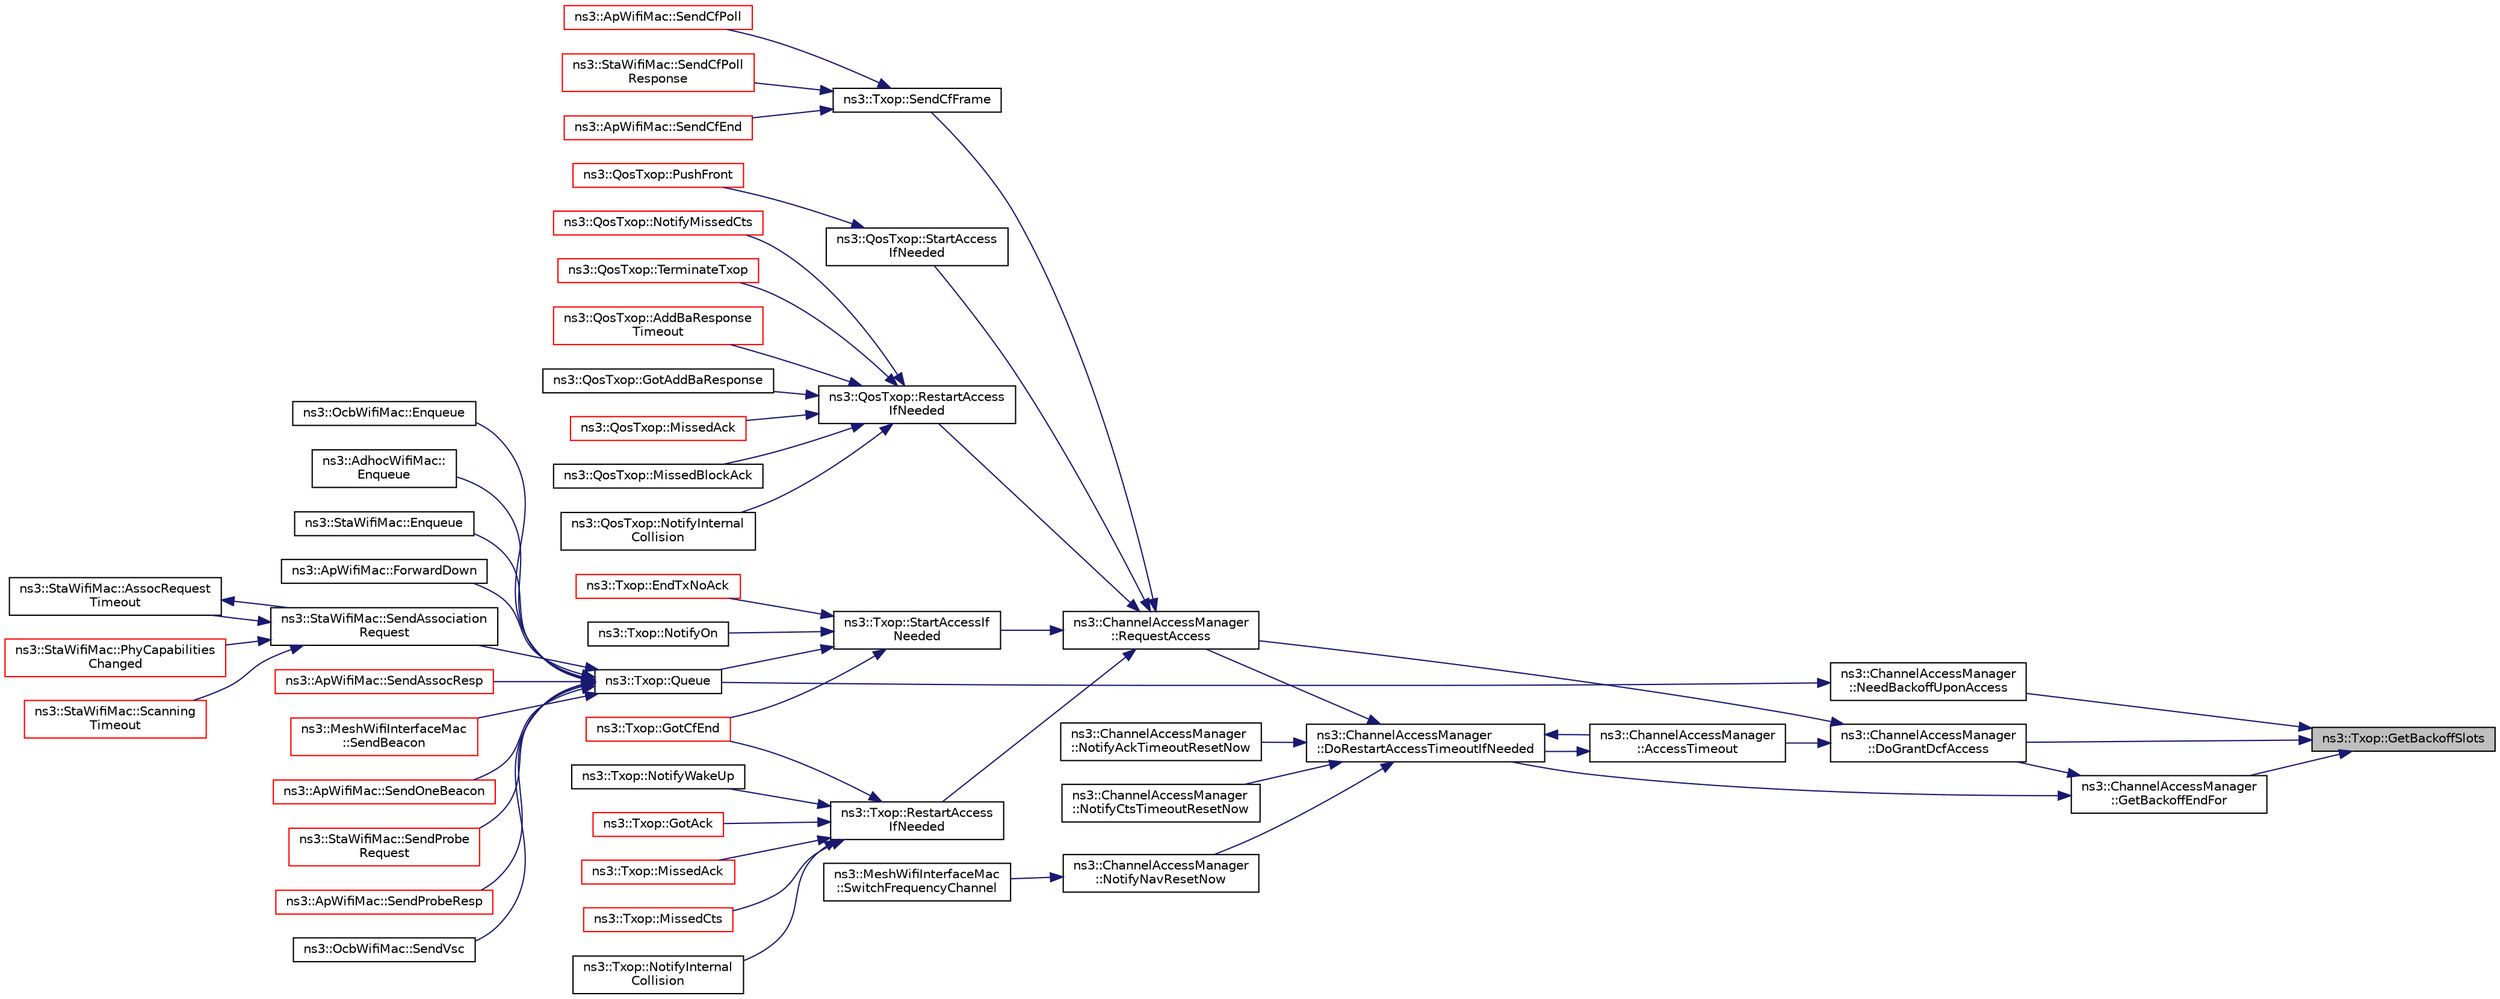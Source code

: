 digraph "ns3::Txop::GetBackoffSlots"
{
 // LATEX_PDF_SIZE
  edge [fontname="Helvetica",fontsize="10",labelfontname="Helvetica",labelfontsize="10"];
  node [fontname="Helvetica",fontsize="10",shape=record];
  rankdir="RL";
  Node1 [label="ns3::Txop::GetBackoffSlots",height=0.2,width=0.4,color="black", fillcolor="grey75", style="filled", fontcolor="black",tooltip="Return the current number of backoff slots."];
  Node1 -> Node2 [dir="back",color="midnightblue",fontsize="10",style="solid",fontname="Helvetica"];
  Node2 [label="ns3::ChannelAccessManager\l::DoGrantDcfAccess",height=0.2,width=0.4,color="black", fillcolor="white", style="filled",URL="$classns3_1_1_channel_access_manager.html#ab456b95950fd1381ed14c4f7289b997e",tooltip="Grant access to Txop using DCF/EDCF contention rules."];
  Node2 -> Node3 [dir="back",color="midnightblue",fontsize="10",style="solid",fontname="Helvetica"];
  Node3 [label="ns3::ChannelAccessManager\l::AccessTimeout",height=0.2,width=0.4,color="black", fillcolor="white", style="filled",URL="$classns3_1_1_channel_access_manager.html#a0b155956cb94bba762d15d54cc1fe7ca",tooltip="Called when access timeout should occur (e.g."];
  Node3 -> Node4 [dir="back",color="midnightblue",fontsize="10",style="solid",fontname="Helvetica"];
  Node4 [label="ns3::ChannelAccessManager\l::DoRestartAccessTimeoutIfNeeded",height=0.2,width=0.4,color="black", fillcolor="white", style="filled",URL="$classns3_1_1_channel_access_manager.html#a4197521f9ff8b1a70f837ed87e8737e3",tooltip=" "];
  Node4 -> Node3 [dir="back",color="midnightblue",fontsize="10",style="solid",fontname="Helvetica"];
  Node4 -> Node5 [dir="back",color="midnightblue",fontsize="10",style="solid",fontname="Helvetica"];
  Node5 [label="ns3::ChannelAccessManager\l::NotifyAckTimeoutResetNow",height=0.2,width=0.4,color="black", fillcolor="white", style="filled",URL="$classns3_1_1_channel_access_manager.html#ad6ada9e298f4ba088d5761960dad307b",tooltip="Notify that ack timer has reset."];
  Node4 -> Node6 [dir="back",color="midnightblue",fontsize="10",style="solid",fontname="Helvetica"];
  Node6 [label="ns3::ChannelAccessManager\l::NotifyCtsTimeoutResetNow",height=0.2,width=0.4,color="black", fillcolor="white", style="filled",URL="$classns3_1_1_channel_access_manager.html#a34d6b5afc6410e08275fa93817d00f25",tooltip="Notify that CTS timer has reset."];
  Node4 -> Node7 [dir="back",color="midnightblue",fontsize="10",style="solid",fontname="Helvetica"];
  Node7 [label="ns3::ChannelAccessManager\l::NotifyNavResetNow",height=0.2,width=0.4,color="black", fillcolor="white", style="filled",URL="$classns3_1_1_channel_access_manager.html#ad718d29686e51027419769b3735e5dd4",tooltip=" "];
  Node7 -> Node8 [dir="back",color="midnightblue",fontsize="10",style="solid",fontname="Helvetica"];
  Node8 [label="ns3::MeshWifiInterfaceMac\l::SwitchFrequencyChannel",height=0.2,width=0.4,color="black", fillcolor="white", style="filled",URL="$classns3_1_1_mesh_wifi_interface_mac.html#a2d850463970dd7f6d477dd0ecf615e2b",tooltip="Switch frequency channel."];
  Node4 -> Node9 [dir="back",color="midnightblue",fontsize="10",style="solid",fontname="Helvetica"];
  Node9 [label="ns3::ChannelAccessManager\l::RequestAccess",height=0.2,width=0.4,color="black", fillcolor="white", style="filled",URL="$classns3_1_1_channel_access_manager.html#abb772d23a9ee81e9b6ce46b3aefc67a8",tooltip=" "];
  Node9 -> Node10 [dir="back",color="midnightblue",fontsize="10",style="solid",fontname="Helvetica"];
  Node10 [label="ns3::QosTxop::RestartAccess\lIfNeeded",height=0.2,width=0.4,color="black", fillcolor="white", style="filled",URL="$classns3_1_1_qos_txop.html#a3d5d94d486873862978c1fde6e295422",tooltip="Restart access request if needed."];
  Node10 -> Node11 [dir="back",color="midnightblue",fontsize="10",style="solid",fontname="Helvetica"];
  Node11 [label="ns3::QosTxop::AddBaResponse\lTimeout",height=0.2,width=0.4,color="red", fillcolor="white", style="filled",URL="$classns3_1_1_qos_txop.html#a30f5c2af1b50e6ee48771de46cd8033f",tooltip="Callback when ADDBA response is not received after timeout."];
  Node10 -> Node13 [dir="back",color="midnightblue",fontsize="10",style="solid",fontname="Helvetica"];
  Node13 [label="ns3::QosTxop::GotAddBaResponse",height=0.2,width=0.4,color="black", fillcolor="white", style="filled",URL="$classns3_1_1_qos_txop.html#ac9eb0a34c5182eecd976e4b0b6b69c2f",tooltip="Event handler when an ADDBA response is received."];
  Node10 -> Node14 [dir="back",color="midnightblue",fontsize="10",style="solid",fontname="Helvetica"];
  Node14 [label="ns3::QosTxop::MissedAck",height=0.2,width=0.4,color="red", fillcolor="white", style="filled",URL="$classns3_1_1_qos_txop.html#aefd7967703c6f16501599e943f94298b",tooltip="Event handler when an Ack is missed."];
  Node10 -> Node16 [dir="back",color="midnightblue",fontsize="10",style="solid",fontname="Helvetica"];
  Node16 [label="ns3::QosTxop::MissedBlockAck",height=0.2,width=0.4,color="black", fillcolor="white", style="filled",URL="$classns3_1_1_qos_txop.html#a53f04ba906e1b7c99f35eafbb11d4479",tooltip="Event handler when a BlockAck timeout has occurred."];
  Node10 -> Node17 [dir="back",color="midnightblue",fontsize="10",style="solid",fontname="Helvetica"];
  Node17 [label="ns3::QosTxop::NotifyInternal\lCollision",height=0.2,width=0.4,color="black", fillcolor="white", style="filled",URL="$classns3_1_1_qos_txop.html#a89bd16f2271d51bb1ddafb339b07f54a",tooltip="Notify the Txop that internal collision has occurred."];
  Node10 -> Node18 [dir="back",color="midnightblue",fontsize="10",style="solid",fontname="Helvetica"];
  Node18 [label="ns3::QosTxop::NotifyMissedCts",height=0.2,width=0.4,color="red", fillcolor="white", style="filled",URL="$classns3_1_1_qos_txop.html#a0b82aec30711d3b4fb94d164388ecf9c",tooltip="Event handler when a CTS timeout has occurred."];
  Node10 -> Node26 [dir="back",color="midnightblue",fontsize="10",style="solid",fontname="Helvetica"];
  Node26 [label="ns3::QosTxop::TerminateTxop",height=0.2,width=0.4,color="red", fillcolor="white", style="filled",URL="$classns3_1_1_qos_txop.html#a376a2de891a03e243c56c6af5544c6ae",tooltip="Update backoff and restart access if needed."];
  Node9 -> Node29 [dir="back",color="midnightblue",fontsize="10",style="solid",fontname="Helvetica"];
  Node29 [label="ns3::Txop::RestartAccess\lIfNeeded",height=0.2,width=0.4,color="black", fillcolor="white", style="filled",URL="$classns3_1_1_txop.html#a734dc1c8f48818cb6896f9d7cbe90160",tooltip="Restart access request if needed."];
  Node29 -> Node30 [dir="back",color="midnightblue",fontsize="10",style="solid",fontname="Helvetica"];
  Node30 [label="ns3::Txop::GotAck",height=0.2,width=0.4,color="red", fillcolor="white", style="filled",URL="$classns3_1_1_txop.html#acd1bb8b45e7a39cfc7e1e710dc514b3e",tooltip="Event handler when an Ack is received."];
  Node29 -> Node33 [dir="back",color="midnightblue",fontsize="10",style="solid",fontname="Helvetica"];
  Node33 [label="ns3::Txop::GotCfEnd",height=0.2,width=0.4,color="red", fillcolor="white", style="filled",URL="$classns3_1_1_txop.html#a1b21acbf674cd1a9f56c0b8d79454d26",tooltip="Event handler when a CF-END frame is received."];
  Node29 -> Node34 [dir="back",color="midnightblue",fontsize="10",style="solid",fontname="Helvetica"];
  Node34 [label="ns3::Txop::MissedAck",height=0.2,width=0.4,color="red", fillcolor="white", style="filled",URL="$classns3_1_1_txop.html#a76ed6b61366d7c6797a6910d8ad4eaa5",tooltip="Event handler when an Ack is missed."];
  Node29 -> Node44 [dir="back",color="midnightblue",fontsize="10",style="solid",fontname="Helvetica"];
  Node44 [label="ns3::Txop::MissedCts",height=0.2,width=0.4,color="red", fillcolor="white", style="filled",URL="$classns3_1_1_txop.html#ae969e1203237fc063ed27d2a23a1e773",tooltip="Event handler when a CTS timeout has occurred."];
  Node29 -> Node45 [dir="back",color="midnightblue",fontsize="10",style="solid",fontname="Helvetica"];
  Node45 [label="ns3::Txop::NotifyInternal\lCollision",height=0.2,width=0.4,color="black", fillcolor="white", style="filled",URL="$classns3_1_1_txop.html#a5f57aacdbc9384e3afc186af80fb4e4b",tooltip="Notify the Txop that internal collision has occurred."];
  Node29 -> Node46 [dir="back",color="midnightblue",fontsize="10",style="solid",fontname="Helvetica"];
  Node46 [label="ns3::Txop::NotifyWakeUp",height=0.2,width=0.4,color="black", fillcolor="white", style="filled",URL="$classns3_1_1_txop.html#ad45de332e5e3d828339f546e1be68018",tooltip="When wake up operation occurs, channel access will be restarted."];
  Node9 -> Node47 [dir="back",color="midnightblue",fontsize="10",style="solid",fontname="Helvetica"];
  Node47 [label="ns3::Txop::SendCfFrame",height=0.2,width=0.4,color="black", fillcolor="white", style="filled",URL="$classns3_1_1_txop.html#a9bd5d9353a092b4cfe7896451fb768d6",tooltip="Sends CF frame to STA with address addr."];
  Node47 -> Node48 [dir="back",color="midnightblue",fontsize="10",style="solid",fontname="Helvetica"];
  Node48 [label="ns3::ApWifiMac::SendCfEnd",height=0.2,width=0.4,color="red", fillcolor="white", style="filled",URL="$classns3_1_1_ap_wifi_mac.html#af00f4ecc30b8f864b9fd3ffc88e1694a",tooltip="Send a CF-End packet."];
  Node47 -> Node53 [dir="back",color="midnightblue",fontsize="10",style="solid",fontname="Helvetica"];
  Node53 [label="ns3::ApWifiMac::SendCfPoll",height=0.2,width=0.4,color="red", fillcolor="white", style="filled",URL="$classns3_1_1_ap_wifi_mac.html#a221026de06881ae5e6708884ca77ebcd",tooltip="Send a CF-Poll packet to the next polling STA."];
  Node47 -> Node54 [dir="back",color="midnightblue",fontsize="10",style="solid",fontname="Helvetica"];
  Node54 [label="ns3::StaWifiMac::SendCfPoll\lResponse",height=0.2,width=0.4,color="red", fillcolor="white", style="filled",URL="$classns3_1_1_sta_wifi_mac.html#a8592d07158ef04a73d9bfd8e655d04f3",tooltip="Forward a CF-Poll response packet to the CFP queue."];
  Node9 -> Node56 [dir="back",color="midnightblue",fontsize="10",style="solid",fontname="Helvetica"];
  Node56 [label="ns3::QosTxop::StartAccess\lIfNeeded",height=0.2,width=0.4,color="black", fillcolor="white", style="filled",URL="$classns3_1_1_qos_txop.html#a31afaa3f2374697d39987905d5127868",tooltip="Request access from Txop if needed."];
  Node56 -> Node57 [dir="back",color="midnightblue",fontsize="10",style="solid",fontname="Helvetica"];
  Node57 [label="ns3::QosTxop::PushFront",height=0.2,width=0.4,color="red", fillcolor="white", style="filled",URL="$classns3_1_1_qos_txop.html#a9fc6dae18ae52d714c301e586afa1220",tooltip=" "];
  Node9 -> Node64 [dir="back",color="midnightblue",fontsize="10",style="solid",fontname="Helvetica"];
  Node64 [label="ns3::Txop::StartAccessIf\lNeeded",height=0.2,width=0.4,color="black", fillcolor="white", style="filled",URL="$classns3_1_1_txop.html#afd99f40351a5b67181f14008d0751075",tooltip="Request access from Txop if needed."];
  Node64 -> Node65 [dir="back",color="midnightblue",fontsize="10",style="solid",fontname="Helvetica"];
  Node65 [label="ns3::Txop::EndTxNoAck",height=0.2,width=0.4,color="red", fillcolor="white", style="filled",URL="$classns3_1_1_txop.html#a21fbf608df4c1b90a2004e916c0665e5",tooltip="Event handler when a transmission that does not require an Ack has completed."];
  Node64 -> Node33 [dir="back",color="midnightblue",fontsize="10",style="solid",fontname="Helvetica"];
  Node64 -> Node67 [dir="back",color="midnightblue",fontsize="10",style="solid",fontname="Helvetica"];
  Node67 [label="ns3::Txop::NotifyOn",height=0.2,width=0.4,color="black", fillcolor="white", style="filled",URL="$classns3_1_1_txop.html#a6d5234506eb769756cfe98e3307a278f",tooltip="When on operation occurs, channel access will be started."];
  Node64 -> Node68 [dir="back",color="midnightblue",fontsize="10",style="solid",fontname="Helvetica"];
  Node68 [label="ns3::Txop::Queue",height=0.2,width=0.4,color="black", fillcolor="white", style="filled",URL="$classns3_1_1_txop.html#ae0a0bbafaed367559bce8c10c184666f",tooltip=" "];
  Node68 -> Node69 [dir="back",color="midnightblue",fontsize="10",style="solid",fontname="Helvetica"];
  Node69 [label="ns3::OcbWifiMac::Enqueue",height=0.2,width=0.4,color="black", fillcolor="white", style="filled",URL="$classns3_1_1_ocb_wifi_mac.html#a8bff620142abd07f3a1f7410f26502b7",tooltip=" "];
  Node68 -> Node70 [dir="back",color="midnightblue",fontsize="10",style="solid",fontname="Helvetica"];
  Node70 [label="ns3::AdhocWifiMac::\lEnqueue",height=0.2,width=0.4,color="black", fillcolor="white", style="filled",URL="$classns3_1_1_adhoc_wifi_mac.html#a476b75b5ca672a00be5234c507787968",tooltip=" "];
  Node68 -> Node71 [dir="back",color="midnightblue",fontsize="10",style="solid",fontname="Helvetica"];
  Node71 [label="ns3::StaWifiMac::Enqueue",height=0.2,width=0.4,color="black", fillcolor="white", style="filled",URL="$classns3_1_1_sta_wifi_mac.html#a27afdb3ba3ef301e240362f379d570f2",tooltip=" "];
  Node68 -> Node72 [dir="back",color="midnightblue",fontsize="10",style="solid",fontname="Helvetica"];
  Node72 [label="ns3::ApWifiMac::ForwardDown",height=0.2,width=0.4,color="black", fillcolor="white", style="filled",URL="$classns3_1_1_ap_wifi_mac.html#aa311e26f32fea82c50ac2d92ea627774",tooltip="Forward the packet down to DCF/EDCAF (enqueue the packet)."];
  Node68 -> Node73 [dir="back",color="midnightblue",fontsize="10",style="solid",fontname="Helvetica"];
  Node73 [label="ns3::StaWifiMac::SendAssociation\lRequest",height=0.2,width=0.4,color="black", fillcolor="white", style="filled",URL="$classns3_1_1_sta_wifi_mac.html#af2ab6272caa11513770336a92cd714bc",tooltip="Forward an association or reassociation request packet to the DCF."];
  Node73 -> Node74 [dir="back",color="midnightblue",fontsize="10",style="solid",fontname="Helvetica"];
  Node74 [label="ns3::StaWifiMac::AssocRequest\lTimeout",height=0.2,width=0.4,color="black", fillcolor="white", style="filled",URL="$classns3_1_1_sta_wifi_mac.html#a76c7409a492791cc1c3f35d779072371",tooltip="This method is called after the association timeout occurred."];
  Node74 -> Node73 [dir="back",color="midnightblue",fontsize="10",style="solid",fontname="Helvetica"];
  Node73 -> Node75 [dir="back",color="midnightblue",fontsize="10",style="solid",fontname="Helvetica"];
  Node75 [label="ns3::StaWifiMac::PhyCapabilities\lChanged",height=0.2,width=0.4,color="red", fillcolor="white", style="filled",URL="$classns3_1_1_sta_wifi_mac.html#ab1221b9151a49b25c011f854215f35fb",tooltip="Indicate that PHY capabilities have changed."];
  Node73 -> Node80 [dir="back",color="midnightblue",fontsize="10",style="solid",fontname="Helvetica"];
  Node80 [label="ns3::StaWifiMac::Scanning\lTimeout",height=0.2,width=0.4,color="red", fillcolor="white", style="filled",URL="$classns3_1_1_sta_wifi_mac.html#a0813f90cc1f856b0907845686caa592f",tooltip="This method is called after wait beacon timeout or wait probe request timeout has occurred."];
  Node68 -> Node88 [dir="back",color="midnightblue",fontsize="10",style="solid",fontname="Helvetica"];
  Node88 [label="ns3::ApWifiMac::SendAssocResp",height=0.2,width=0.4,color="red", fillcolor="white", style="filled",URL="$classns3_1_1_ap_wifi_mac.html#ad7fef463a6076916fa1f5a989e56f13d",tooltip="Forward an association or a reassociation response packet to the DCF."];
  Node68 -> Node90 [dir="back",color="midnightblue",fontsize="10",style="solid",fontname="Helvetica"];
  Node90 [label="ns3::MeshWifiInterfaceMac\l::SendBeacon",height=0.2,width=0.4,color="red", fillcolor="white", style="filled",URL="$classns3_1_1_mesh_wifi_interface_mac.html#ad83362b1af946376ee349a8ea0c4d7ba",tooltip="Send beacon."];
  Node68 -> Node94 [dir="back",color="midnightblue",fontsize="10",style="solid",fontname="Helvetica"];
  Node94 [label="ns3::ApWifiMac::SendOneBeacon",height=0.2,width=0.4,color="red", fillcolor="white", style="filled",URL="$classns3_1_1_ap_wifi_mac.html#a6c8cbc0fc95f3eaf4840d4ffcf78fac5",tooltip="Forward a beacon packet to the beacon special DCF."];
  Node68 -> Node98 [dir="back",color="midnightblue",fontsize="10",style="solid",fontname="Helvetica"];
  Node98 [label="ns3::StaWifiMac::SendProbe\lRequest",height=0.2,width=0.4,color="red", fillcolor="white", style="filled",URL="$classns3_1_1_sta_wifi_mac.html#a2280584632094368d217112ceb2c4e44",tooltip="Forward a probe request packet to the DCF."];
  Node68 -> Node99 [dir="back",color="midnightblue",fontsize="10",style="solid",fontname="Helvetica"];
  Node99 [label="ns3::ApWifiMac::SendProbeResp",height=0.2,width=0.4,color="red", fillcolor="white", style="filled",URL="$classns3_1_1_ap_wifi_mac.html#a0a9fcbd87326c5c56644deb3504038df",tooltip="Forward a probe response packet to the DCF."];
  Node68 -> Node100 [dir="back",color="midnightblue",fontsize="10",style="solid",fontname="Helvetica"];
  Node100 [label="ns3::OcbWifiMac::SendVsc",height=0.2,width=0.4,color="black", fillcolor="white", style="filled",URL="$classns3_1_1_ocb_wifi_mac.html#a89a354cd6596253ce69e246f437d02f5",tooltip=" "];
  Node2 -> Node9 [dir="back",color="midnightblue",fontsize="10",style="solid",fontname="Helvetica"];
  Node1 -> Node101 [dir="back",color="midnightblue",fontsize="10",style="solid",fontname="Helvetica"];
  Node101 [label="ns3::ChannelAccessManager\l::GetBackoffEndFor",height=0.2,width=0.4,color="black", fillcolor="white", style="filled",URL="$classns3_1_1_channel_access_manager.html#a1e38ecb70f2cbab09955d359fe642695",tooltip="Return the time when the backoff procedure ended (or will ended) for the given Txop."];
  Node101 -> Node2 [dir="back",color="midnightblue",fontsize="10",style="solid",fontname="Helvetica"];
  Node101 -> Node4 [dir="back",color="midnightblue",fontsize="10",style="solid",fontname="Helvetica"];
  Node1 -> Node102 [dir="back",color="midnightblue",fontsize="10",style="solid",fontname="Helvetica"];
  Node102 [label="ns3::ChannelAccessManager\l::NeedBackoffUponAccess",height=0.2,width=0.4,color="black", fillcolor="white", style="filled",URL="$classns3_1_1_channel_access_manager.html#ad7a1a64ddd5206865b5989d9401b70ee",tooltip="Determine if a new backoff needs to be generated when a packet is queued for transmission."];
  Node102 -> Node68 [dir="back",color="midnightblue",fontsize="10",style="solid",fontname="Helvetica"];
}
